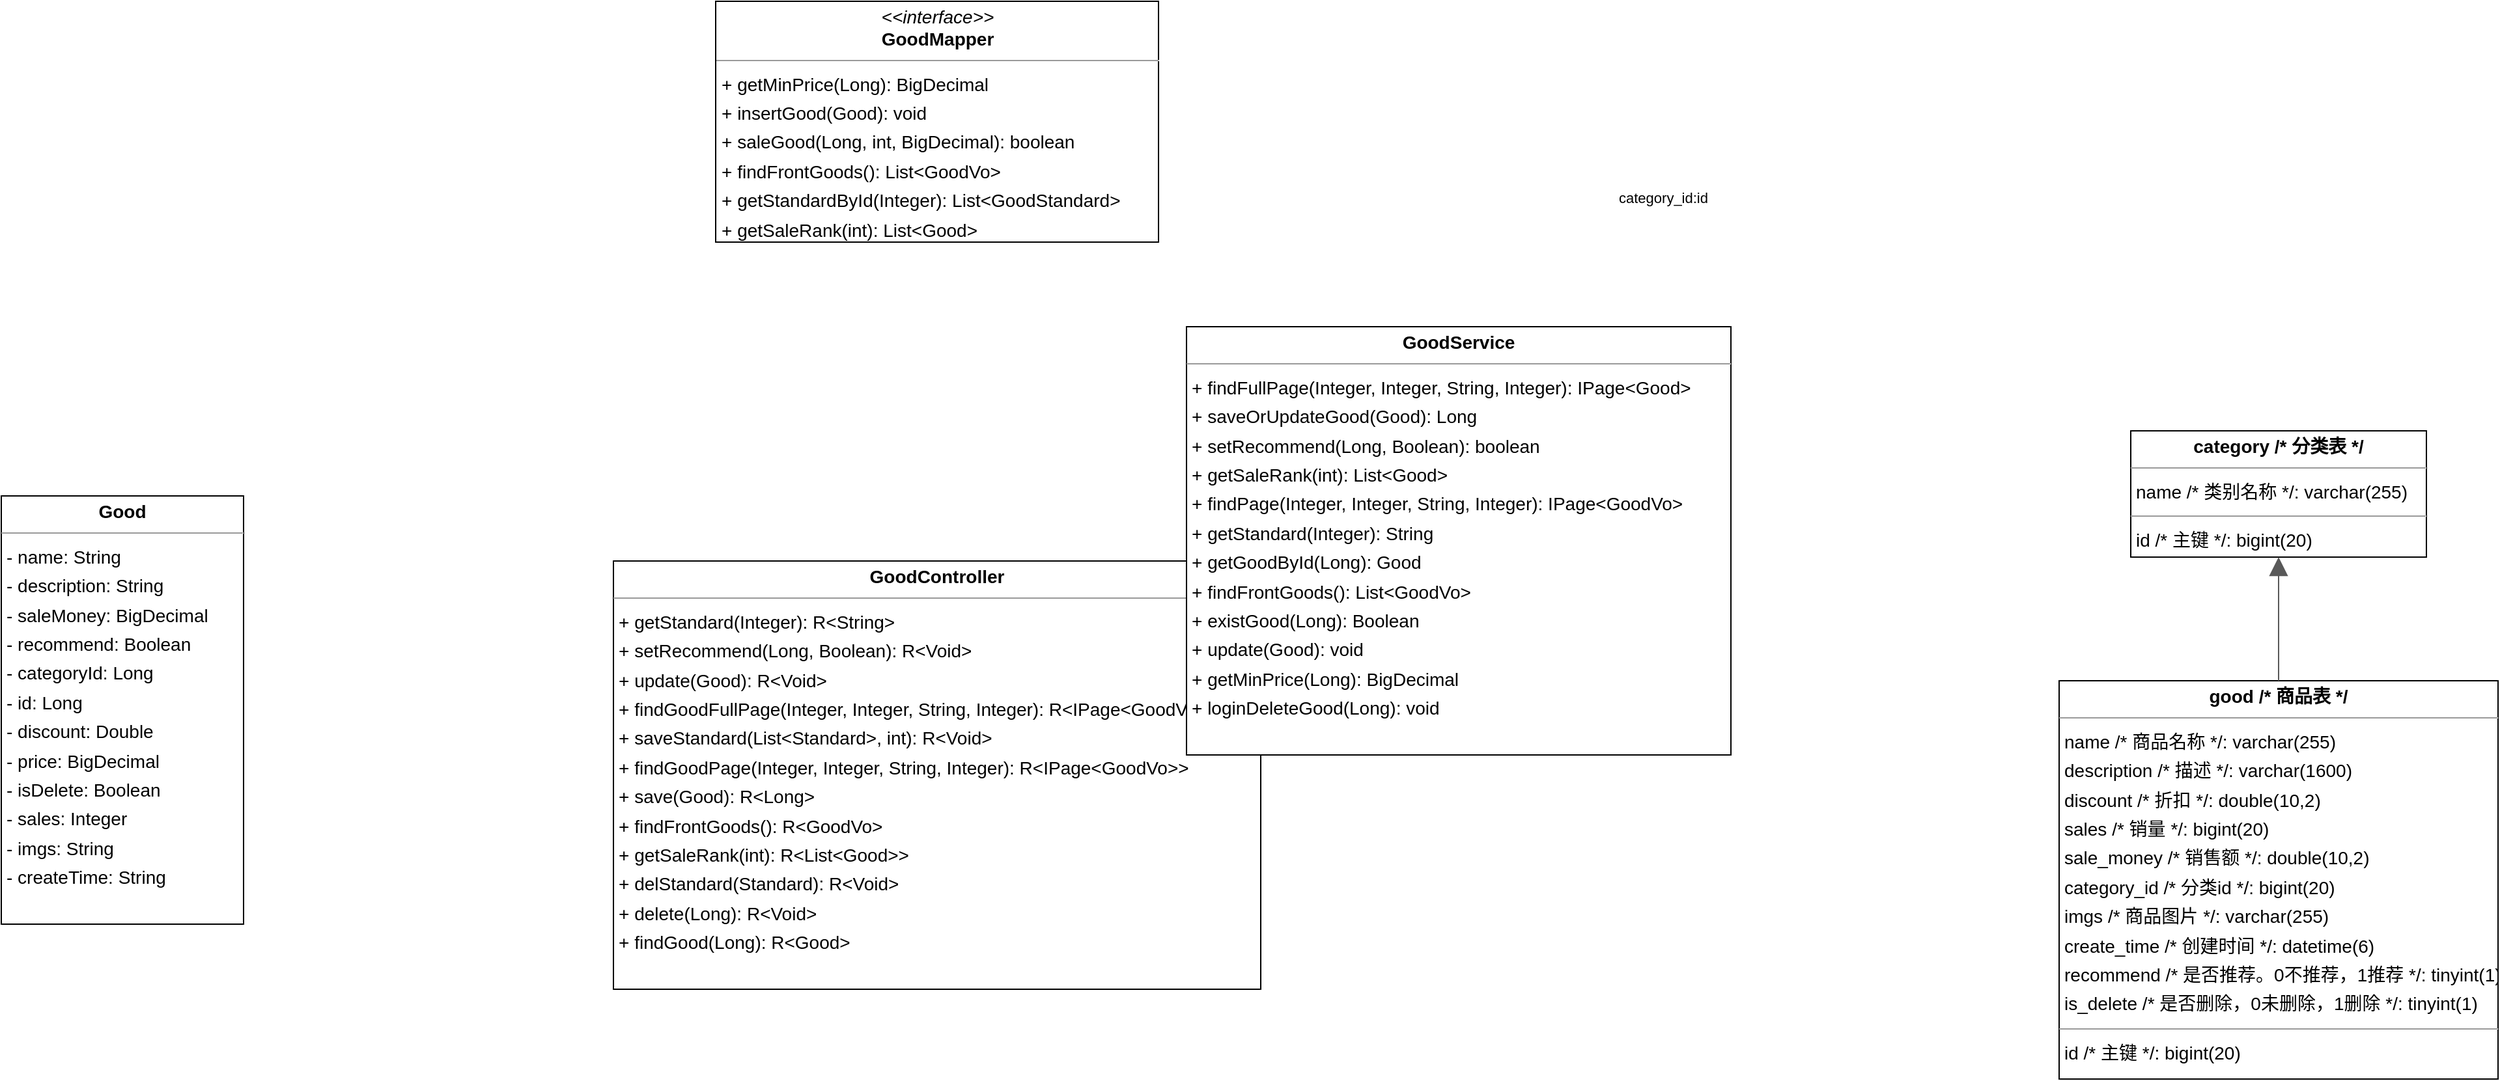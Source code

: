 <mxfile version="24.2.2" type="github">
  <diagram id="mG7DIjXlOFwaILFSZNXO" name="第 1 页">
    <mxGraphModel dx="3674" dy="1506" grid="1" gridSize="10" guides="1" tooltips="1" connect="1" arrows="1" fold="1" page="0" pageScale="1" pageWidth="827" pageHeight="1169" background="none" math="0" shadow="0">
      <root>
        <mxCell id="0" />
        <mxCell id="1" parent="0" />
        <mxCell id="node0" value="&lt;p style=&quot;margin:0px;margin-top:4px;text-align:center;&quot;&gt;&lt;b&gt;GoodController&lt;/b&gt;&lt;/p&gt;&lt;hr size=&quot;1&quot;/&gt;&lt;p style=&quot;margin:0 0 0 4px;line-height:1.6;&quot;&gt;+ getStandard(Integer): R&amp;lt;String&amp;gt;&lt;br/&gt;+ setRecommend(Long, Boolean): R&amp;lt;Void&amp;gt;&lt;br/&gt;+ update(Good): R&amp;lt;Void&amp;gt;&lt;br/&gt;+ findGoodFullPage(Integer, Integer, String, Integer): R&amp;lt;IPage&amp;lt;GoodVo&amp;gt;&amp;gt;&lt;br/&gt;+ saveStandard(List&amp;lt;Standard&amp;gt;, int): R&amp;lt;Void&amp;gt;&lt;br/&gt;+ findGoodPage(Integer, Integer, String, Integer): R&amp;lt;IPage&amp;lt;GoodVo&amp;gt;&amp;gt;&lt;br/&gt;+ save(Good): R&amp;lt;Long&amp;gt;&lt;br/&gt;+ findFrontGoods(): R&amp;lt;GoodVo&amp;gt;&lt;br/&gt;+ getSaleRank(int): R&amp;lt;List&amp;lt;Good&amp;gt;&amp;gt;&lt;br/&gt;+ delStandard(Standard): R&amp;lt;Void&amp;gt;&lt;br/&gt;+ delete(Long): R&amp;lt;Void&amp;gt;&lt;br/&gt;+ findGood(Long): R&amp;lt;Good&amp;gt;&lt;/p&gt;" style="verticalAlign=top;align=left;overflow=fill;fontSize=14;fontFamily=Helvetica;html=1;rounded=0;shadow=0;comic=0;labelBackgroundColor=none;strokeWidth=1;" parent="1" vertex="1">
          <mxGeometry x="-850" y="270" width="497" height="329" as="geometry" />
        </mxCell>
        <mxCell id="gOR0s_O7oEvGxBW6OIh1-1" value="&lt;p style=&quot;margin:0px;margin-top:4px;text-align:center;&quot;&gt;&lt;b&gt;Good&lt;/b&gt;&lt;/p&gt;&lt;hr size=&quot;1&quot;/&gt;&lt;p style=&quot;margin:0 0 0 4px;line-height:1.6;&quot;&gt;- name: String&lt;br/&gt;- description: String&lt;br/&gt;- saleMoney: BigDecimal&lt;br/&gt;- recommend: Boolean&lt;br/&gt;- categoryId: Long&lt;br/&gt;- id: Long&lt;br/&gt;- discount: Double&lt;br/&gt;- price: BigDecimal&lt;br/&gt;- isDelete: Boolean&lt;br/&gt;- sales: Integer&lt;br/&gt;- imgs: String&lt;br/&gt;- createTime: String&lt;/p&gt;" style="verticalAlign=top;align=left;overflow=fill;fontSize=14;fontFamily=Helvetica;html=1;rounded=0;shadow=0;comic=0;labelBackgroundColor=none;strokeWidth=1;" vertex="1" parent="1">
          <mxGeometry x="-1320" y="220" width="186" height="329" as="geometry" />
        </mxCell>
        <mxCell id="gOR0s_O7oEvGxBW6OIh1-2" value="&lt;p style=&quot;margin:0px;margin-top:4px;text-align:center;&quot;&gt;&lt;b&gt;GoodService&lt;/b&gt;&lt;/p&gt;&lt;hr size=&quot;1&quot;/&gt;&lt;p style=&quot;margin:0 0 0 4px;line-height:1.6;&quot;&gt;+ findFullPage(Integer, Integer, String, Integer): IPage&amp;lt;Good&amp;gt;&lt;br/&gt;+ saveOrUpdateGood(Good): Long&lt;br/&gt;+ setRecommend(Long, Boolean): boolean&lt;br/&gt;+ getSaleRank(int): List&amp;lt;Good&amp;gt;&lt;br/&gt;+ findPage(Integer, Integer, String, Integer): IPage&amp;lt;GoodVo&amp;gt;&lt;br/&gt;+ getStandard(Integer): String&lt;br/&gt;+ getGoodById(Long): Good&lt;br/&gt;+ findFrontGoods(): List&amp;lt;GoodVo&amp;gt;&lt;br/&gt;+ existGood(Long): Boolean&lt;br/&gt;+ update(Good): void&lt;br/&gt;+ getMinPrice(Long): BigDecimal&lt;br/&gt;+ loginDeleteGood(Long): void&lt;/p&gt;" style="verticalAlign=top;align=left;overflow=fill;fontSize=14;fontFamily=Helvetica;html=1;rounded=0;shadow=0;comic=0;labelBackgroundColor=none;strokeWidth=1;" vertex="1" parent="1">
          <mxGeometry x="-410" y="90" width="418" height="329" as="geometry" />
        </mxCell>
        <mxCell id="gOR0s_O7oEvGxBW6OIh1-3" value="&lt;p style=&quot;margin:0px;margin-top:4px;text-align:center;&quot;&gt;&lt;i&gt;&amp;lt;&amp;lt;interface&amp;gt;&amp;gt;&lt;/i&gt;&lt;br/&gt;&lt;b&gt;GoodMapper&lt;/b&gt;&lt;/p&gt;&lt;hr size=&quot;1&quot;/&gt;&lt;p style=&quot;margin:0 0 0 4px;line-height:1.6;&quot;&gt;+ getMinPrice(Long): BigDecimal&lt;br/&gt;+ insertGood(Good): void&lt;br/&gt;+ saleGood(Long, int, BigDecimal): boolean&lt;br/&gt;+ findFrontGoods(): List&amp;lt;GoodVo&amp;gt;&lt;br/&gt;+ getStandardById(Integer): List&amp;lt;GoodStandard&amp;gt;&lt;br/&gt;+ getSaleRank(int): List&amp;lt;Good&amp;gt;&lt;/p&gt;" style="verticalAlign=top;align=left;overflow=fill;fontSize=14;fontFamily=Helvetica;html=1;rounded=0;shadow=0;comic=0;labelBackgroundColor=none;strokeWidth=1;" vertex="1" parent="1">
          <mxGeometry x="-771.5" y="-160" width="340" height="185" as="geometry" />
        </mxCell>
        <mxCell id="gOR0s_O7oEvGxBW6OIh1-4" value="&lt;p style=&quot;margin:0px;margin-top:4px;text-align:center;&quot;&gt;&lt;b&gt;category  /* 分类表 */&lt;/b&gt;&lt;/p&gt;&lt;hr size=&quot;1&quot;/&gt;&lt;p style=&quot;margin:0 0 0 4px;line-height:1.6;&quot;&gt; name  /* 类别名称 */: varchar(255)&lt;/p&gt;&lt;hr size=&quot;1&quot;/&gt;&lt;p style=&quot;margin:0 0 0 4px;line-height:1.6;&quot;&gt; id  /* 主键 */: bigint(20)&lt;/p&gt;" style="verticalAlign=top;align=left;overflow=fill;fontSize=14;fontFamily=Helvetica;html=1;rounded=0;shadow=0;comic=0;labelBackgroundColor=none;strokeWidth=1;" vertex="1" parent="1">
          <mxGeometry x="315" y="170" width="227" height="97" as="geometry" />
        </mxCell>
        <mxCell id="gOR0s_O7oEvGxBW6OIh1-5" value="&lt;p style=&quot;margin:0px;margin-top:4px;text-align:center;&quot;&gt;&lt;b&gt;good  /* 商品表 */&lt;/b&gt;&lt;/p&gt;&lt;hr size=&quot;1&quot;/&gt;&lt;p style=&quot;margin:0 0 0 4px;line-height:1.6;&quot;&gt; name  /* 商品名称 */: varchar(255)&lt;br/&gt; description  /* 描述 */: varchar(1600)&lt;br/&gt; discount  /* 折扣 */: double(10,2)&lt;br/&gt; sales  /* 销量 */: bigint(20)&lt;br/&gt; sale_money  /* 销售额 */: double(10,2)&lt;br/&gt; category_id  /* 分类id */: bigint(20)&lt;br/&gt; imgs  /* 商品图片 */: varchar(255)&lt;br/&gt; create_time  /* 创建时间 */: datetime(6)&lt;br/&gt; recommend  /* 是否推荐。0不推荐，1推荐 */: tinyint(1)&lt;br/&gt; is_delete  /* 是否删除，0未删除，1删除 */: tinyint(1)&lt;/p&gt;&lt;hr size=&quot;1&quot;/&gt;&lt;p style=&quot;margin:0 0 0 4px;line-height:1.6;&quot;&gt; id  /* 主键 */: bigint(20)&lt;/p&gt;" style="verticalAlign=top;align=left;overflow=fill;fontSize=14;fontFamily=Helvetica;html=1;rounded=0;shadow=0;comic=0;labelBackgroundColor=none;strokeWidth=1;" vertex="1" parent="1">
          <mxGeometry x="260" y="362" width="337" height="306" as="geometry" />
        </mxCell>
        <mxCell id="gOR0s_O7oEvGxBW6OIh1-6" value="" style="html=1;rounded=1;edgeStyle=orthogonalEdgeStyle;dashed=0;startArrow=none;endArrow=block;endSize=12;strokeColor=#595959;exitX=0.500;exitY=0.000;exitDx=0;exitDy=0;entryX=0.500;entryY=1.001;entryDx=0;entryDy=0;" edge="1" parent="1" source="gOR0s_O7oEvGxBW6OIh1-5" target="gOR0s_O7oEvGxBW6OIh1-4">
          <mxGeometry width="50" height="50" relative="1" as="geometry">
            <Array as="points" />
          </mxGeometry>
        </mxCell>
        <mxCell id="gOR0s_O7oEvGxBW6OIh1-7" value="category_id:id" style="edgeLabel;resizable=0;html=1;align=left;verticalAlign=top;strokeColor=default;" vertex="1" connectable="0" parent="gOR0s_O7oEvGxBW6OIh1-6">
          <mxGeometry x="-80" y="-22" as="geometry" />
        </mxCell>
      </root>
    </mxGraphModel>
  </diagram>
</mxfile>
